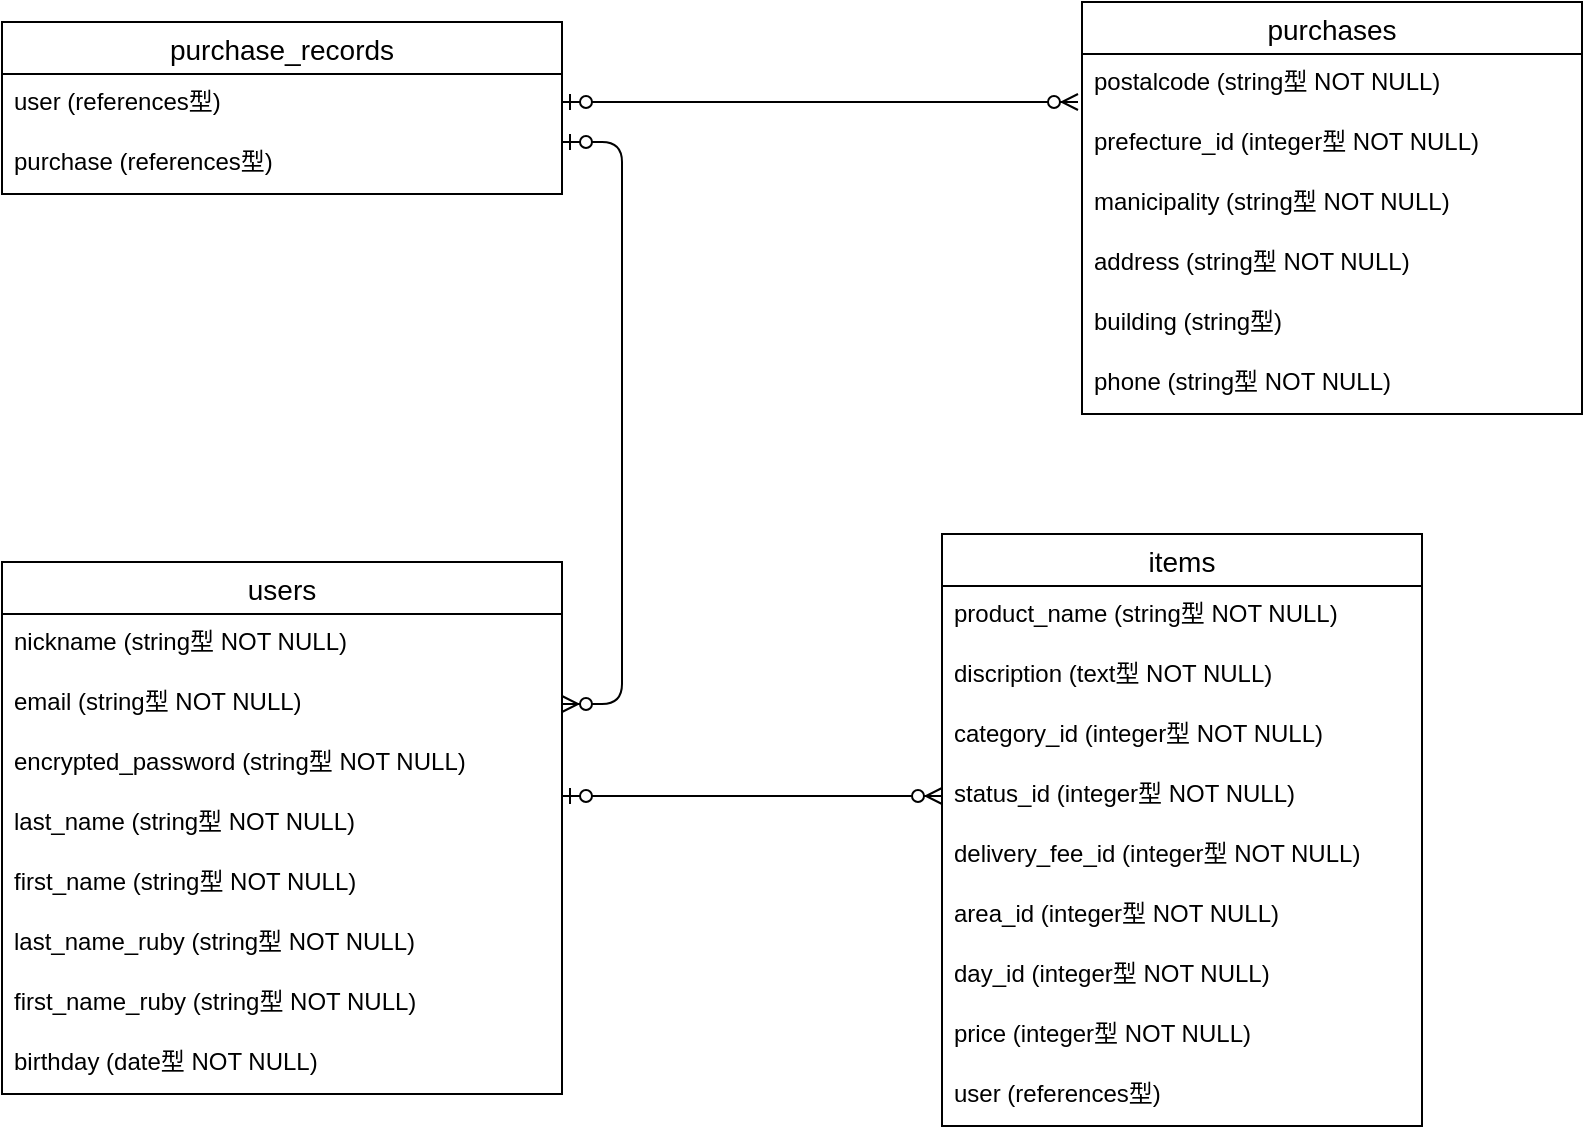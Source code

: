 <mxfile version="13.10.0" type="embed">
    <diagram id="SMdzAueSV4XpBwdWRXLP" name="Page-1">
        <mxGraphModel dx="326" dy="565" grid="1" gridSize="10" guides="1" tooltips="1" connect="1" arrows="1" fold="1" page="1" pageScale="1" pageWidth="827" pageHeight="1169" math="0" shadow="0">
            <root>
                <mxCell id="0"/>
                <mxCell id="1" parent="0"/>
                <mxCell id="dbbhQ2RB2L2WX2T_73J1-14" value="users" style="swimlane;fontStyle=0;childLayout=stackLayout;horizontal=1;startSize=26;horizontalStack=0;resizeParent=1;resizeParentMax=0;resizeLast=0;collapsible=1;marginBottom=0;align=center;fontSize=14;" parent="1" vertex="1">
                    <mxGeometry x="20" y="300" width="280" height="266" as="geometry">
                        <mxRectangle x="100" y="110" width="50" height="26" as="alternateBounds"/>
                    </mxGeometry>
                </mxCell>
                <mxCell id="13" value="nickname (string型 NOT NULL)" style="text;strokeColor=none;fillColor=none;spacingLeft=4;spacingRight=4;overflow=hidden;rotatable=0;points=[[0,0.5],[1,0.5]];portConstraint=eastwest;fontSize=12;" parent="dbbhQ2RB2L2WX2T_73J1-14" vertex="1">
                    <mxGeometry y="26" width="280" height="30" as="geometry"/>
                </mxCell>
                <mxCell id="dbbhQ2RB2L2WX2T_73J1-16" value="email (string型 NOT NULL)" style="text;strokeColor=none;fillColor=none;spacingLeft=4;spacingRight=4;overflow=hidden;rotatable=0;points=[[0,0.5],[1,0.5]];portConstraint=eastwest;fontSize=12;" parent="dbbhQ2RB2L2WX2T_73J1-14" vertex="1">
                    <mxGeometry y="56" width="280" height="30" as="geometry"/>
                </mxCell>
                <mxCell id="dbbhQ2RB2L2WX2T_73J1-17" value="encrypted_password (string型 NOT NULL)" style="text;strokeColor=none;fillColor=none;spacingLeft=4;spacingRight=4;overflow=hidden;rotatable=0;points=[[0,0.5],[1,0.5]];portConstraint=eastwest;fontSize=12;" parent="dbbhQ2RB2L2WX2T_73J1-14" vertex="1">
                    <mxGeometry y="86" width="280" height="30" as="geometry"/>
                </mxCell>
                <mxCell id="dbbhQ2RB2L2WX2T_73J1-18" value="last_name (string型 NOT NULL)" style="text;strokeColor=none;fillColor=none;spacingLeft=4;spacingRight=4;overflow=hidden;rotatable=0;points=[[0,0.5],[1,0.5]];portConstraint=eastwest;fontSize=12;" parent="dbbhQ2RB2L2WX2T_73J1-14" vertex="1">
                    <mxGeometry y="116" width="280" height="30" as="geometry"/>
                </mxCell>
                <mxCell id="18" value="first_name (string型 NOT NULL)" style="text;strokeColor=none;fillColor=none;spacingLeft=4;spacingRight=4;overflow=hidden;rotatable=0;points=[[0,0.5],[1,0.5]];portConstraint=eastwest;fontSize=12;" parent="dbbhQ2RB2L2WX2T_73J1-14" vertex="1">
                    <mxGeometry y="146" width="280" height="30" as="geometry"/>
                </mxCell>
                <mxCell id="19" value="last_name_ruby (string型 NOT NULL)" style="text;strokeColor=none;fillColor=none;spacingLeft=4;spacingRight=4;overflow=hidden;rotatable=0;points=[[0,0.5],[1,0.5]];portConstraint=eastwest;fontSize=12;" parent="dbbhQ2RB2L2WX2T_73J1-14" vertex="1">
                    <mxGeometry y="176" width="280" height="30" as="geometry"/>
                </mxCell>
                <mxCell id="20" value="first_name_ruby (string型 NOT NULL)" style="text;strokeColor=none;fillColor=none;spacingLeft=4;spacingRight=4;overflow=hidden;rotatable=0;points=[[0,0.5],[1,0.5]];portConstraint=eastwest;fontSize=12;" parent="dbbhQ2RB2L2WX2T_73J1-14" vertex="1">
                    <mxGeometry y="206" width="280" height="30" as="geometry"/>
                </mxCell>
                <mxCell id="dbbhQ2RB2L2WX2T_73J1-19" value="birthday (date型 NOT NULL)" style="text;strokeColor=none;fillColor=none;spacingLeft=4;spacingRight=4;overflow=hidden;rotatable=0;points=[[0,0.5],[1,0.5]];portConstraint=eastwest;fontSize=12;" parent="dbbhQ2RB2L2WX2T_73J1-14" vertex="1">
                    <mxGeometry y="236" width="280" height="30" as="geometry"/>
                </mxCell>
                <mxCell id="dbbhQ2RB2L2WX2T_73J1-20" value="items" style="swimlane;fontStyle=0;childLayout=stackLayout;horizontal=1;startSize=26;horizontalStack=0;resizeParent=1;resizeParentMax=0;resizeLast=0;collapsible=1;marginBottom=0;align=center;fontSize=14;" parent="1" vertex="1">
                    <mxGeometry x="490" y="286" width="240" height="296" as="geometry"/>
                </mxCell>
                <mxCell id="dbbhQ2RB2L2WX2T_73J1-21" value="product_name (string型 NOT NULL)" style="text;strokeColor=none;fillColor=none;spacingLeft=4;spacingRight=4;overflow=hidden;rotatable=0;points=[[0,0.5],[1,0.5]];portConstraint=eastwest;fontSize=12;" parent="dbbhQ2RB2L2WX2T_73J1-20" vertex="1">
                    <mxGeometry y="26" width="240" height="30" as="geometry"/>
                </mxCell>
                <mxCell id="dbbhQ2RB2L2WX2T_73J1-22" value="discription (text型 NOT NULL)" style="text;strokeColor=none;fillColor=none;spacingLeft=4;spacingRight=4;overflow=hidden;rotatable=0;points=[[0,0.5],[1,0.5]];portConstraint=eastwest;fontSize=12;" parent="dbbhQ2RB2L2WX2T_73J1-20" vertex="1">
                    <mxGeometry y="56" width="240" height="30" as="geometry"/>
                </mxCell>
                <mxCell id="dbbhQ2RB2L2WX2T_73J1-23" value="category_id (integer型 NOT NULL)" style="text;strokeColor=none;fillColor=none;spacingLeft=4;spacingRight=4;overflow=hidden;rotatable=0;points=[[0,0.5],[1,0.5]];portConstraint=eastwest;fontSize=12;" parent="dbbhQ2RB2L2WX2T_73J1-20" vertex="1">
                    <mxGeometry y="86" width="240" height="30" as="geometry"/>
                </mxCell>
                <mxCell id="dbbhQ2RB2L2WX2T_73J1-24" value="status_id (integer型 NOT NULL)" style="text;strokeColor=none;fillColor=none;spacingLeft=4;spacingRight=4;overflow=hidden;rotatable=0;points=[[0,0.5],[1,0.5]];portConstraint=eastwest;fontSize=12;" parent="dbbhQ2RB2L2WX2T_73J1-20" vertex="1">
                    <mxGeometry y="116" width="240" height="30" as="geometry"/>
                </mxCell>
                <mxCell id="dbbhQ2RB2L2WX2T_73J1-25" value="delivery_fee_id (integer型 NOT NULL)" style="text;strokeColor=none;fillColor=none;spacingLeft=4;spacingRight=4;overflow=hidden;rotatable=0;points=[[0,0.5],[1,0.5]];portConstraint=eastwest;fontSize=12;" parent="dbbhQ2RB2L2WX2T_73J1-20" vertex="1">
                    <mxGeometry y="146" width="240" height="30" as="geometry"/>
                </mxCell>
                <mxCell id="dbbhQ2RB2L2WX2T_73J1-26" value="area_id (integer型 NOT NULL)" style="text;strokeColor=none;fillColor=none;spacingLeft=4;spacingRight=4;overflow=hidden;rotatable=0;points=[[0,0.5],[1,0.5]];portConstraint=eastwest;fontSize=12;" parent="dbbhQ2RB2L2WX2T_73J1-20" vertex="1">
                    <mxGeometry y="176" width="240" height="30" as="geometry"/>
                </mxCell>
                <mxCell id="dbbhQ2RB2L2WX2T_73J1-27" value="day_id (integer型 NOT NULL)" style="text;strokeColor=none;fillColor=none;spacingLeft=4;spacingRight=4;overflow=hidden;rotatable=0;points=[[0,0.5],[1,0.5]];portConstraint=eastwest;fontSize=12;" parent="dbbhQ2RB2L2WX2T_73J1-20" vertex="1">
                    <mxGeometry y="206" width="240" height="30" as="geometry"/>
                </mxCell>
                <mxCell id="dbbhQ2RB2L2WX2T_73J1-28" value="price (integer型 NOT NULL)" style="text;strokeColor=none;fillColor=none;spacingLeft=4;spacingRight=4;overflow=hidden;rotatable=0;points=[[0,0.5],[1,0.5]];portConstraint=eastwest;fontSize=12;" parent="dbbhQ2RB2L2WX2T_73J1-20" vertex="1">
                    <mxGeometry y="236" width="240" height="30" as="geometry"/>
                </mxCell>
                <mxCell id="27" value="user (references型)" style="text;strokeColor=none;fillColor=none;spacingLeft=4;spacingRight=4;overflow=hidden;rotatable=0;points=[[0,0.5],[1,0.5]];portConstraint=eastwest;fontSize=12;" vertex="1" parent="dbbhQ2RB2L2WX2T_73J1-20">
                    <mxGeometry y="266" width="240" height="30" as="geometry"/>
                </mxCell>
                <mxCell id="dbbhQ2RB2L2WX2T_73J1-31" value="purchases" style="swimlane;fontStyle=0;childLayout=stackLayout;horizontal=1;startSize=26;horizontalStack=0;resizeParent=1;resizeParentMax=0;resizeLast=0;collapsible=1;marginBottom=0;align=center;fontSize=14;" parent="1" vertex="1">
                    <mxGeometry x="560" y="20" width="250" height="206" as="geometry"/>
                </mxCell>
                <mxCell id="dbbhQ2RB2L2WX2T_73J1-48" value="postalcode (string型 NOT NULL)" style="text;strokeColor=none;fillColor=none;spacingLeft=4;spacingRight=4;overflow=hidden;rotatable=0;points=[[0,0.5],[1,0.5]];portConstraint=eastwest;fontSize=12;" parent="dbbhQ2RB2L2WX2T_73J1-31" vertex="1">
                    <mxGeometry y="26" width="250" height="30" as="geometry"/>
                </mxCell>
                <mxCell id="dbbhQ2RB2L2WX2T_73J1-49" value="prefecture_id (integer型 NOT NULL)" style="text;strokeColor=none;fillColor=none;spacingLeft=4;spacingRight=4;overflow=hidden;rotatable=0;points=[[0,0.5],[1,0.5]];portConstraint=eastwest;fontSize=12;" parent="dbbhQ2RB2L2WX2T_73J1-31" vertex="1">
                    <mxGeometry y="56" width="250" height="30" as="geometry"/>
                </mxCell>
                <mxCell id="dbbhQ2RB2L2WX2T_73J1-50" value="manicipality (string型 NOT NULL)" style="text;strokeColor=none;fillColor=none;spacingLeft=4;spacingRight=4;overflow=hidden;rotatable=0;points=[[0,0.5],[1,0.5]];portConstraint=eastwest;fontSize=12;" parent="dbbhQ2RB2L2WX2T_73J1-31" vertex="1">
                    <mxGeometry y="86" width="250" height="30" as="geometry"/>
                </mxCell>
                <mxCell id="dbbhQ2RB2L2WX2T_73J1-51" value="address (string型 NOT NULL)" style="text;strokeColor=none;fillColor=none;spacingLeft=4;spacingRight=4;overflow=hidden;rotatable=0;points=[[0,0.5],[1,0.5]];portConstraint=eastwest;fontSize=12;" parent="dbbhQ2RB2L2WX2T_73J1-31" vertex="1">
                    <mxGeometry y="116" width="250" height="30" as="geometry"/>
                </mxCell>
                <mxCell id="dbbhQ2RB2L2WX2T_73J1-52" value="building (string型)" style="text;strokeColor=none;fillColor=none;spacingLeft=4;spacingRight=4;overflow=hidden;rotatable=0;points=[[0,0.5],[1,0.5]];portConstraint=eastwest;fontSize=12;" parent="dbbhQ2RB2L2WX2T_73J1-31" vertex="1">
                    <mxGeometry y="146" width="250" height="30" as="geometry"/>
                </mxCell>
                <mxCell id="dbbhQ2RB2L2WX2T_73J1-53" value="phone (string型 NOT NULL)" style="text;strokeColor=none;fillColor=none;spacingLeft=4;spacingRight=4;overflow=hidden;rotatable=0;points=[[0,0.5],[1,0.5]];portConstraint=eastwest;fontSize=12;" parent="dbbhQ2RB2L2WX2T_73J1-31" vertex="1">
                    <mxGeometry y="176" width="250" height="30" as="geometry"/>
                </mxCell>
                <mxCell id="21" value="purchase_records" style="swimlane;fontStyle=0;childLayout=stackLayout;horizontal=1;startSize=26;horizontalStack=0;resizeParent=1;resizeParentMax=0;resizeLast=0;collapsible=1;marginBottom=0;align=center;fontSize=14;" parent="1" vertex="1">
                    <mxGeometry x="20" y="30" width="280" height="86" as="geometry"/>
                </mxCell>
                <mxCell id="22" value="user (references型)" style="text;strokeColor=none;fillColor=none;spacingLeft=4;spacingRight=4;overflow=hidden;rotatable=0;points=[[0,0.5],[1,0.5]];portConstraint=eastwest;fontSize=12;" parent="21" vertex="1">
                    <mxGeometry y="26" width="280" height="30" as="geometry"/>
                </mxCell>
                <mxCell id="23" value="purchase (references型)" style="text;strokeColor=none;fillColor=none;spacingLeft=4;spacingRight=4;overflow=hidden;rotatable=0;points=[[0,0.5],[1,0.5]];portConstraint=eastwest;fontSize=12;" parent="21" vertex="1">
                    <mxGeometry y="56" width="280" height="30" as="geometry"/>
                </mxCell>
                <mxCell id="24" value="" style="edgeStyle=entityRelationEdgeStyle;fontSize=12;html=1;endArrow=ERzeroToMany;startArrow=ERzeroToOne;entryX=0;entryY=0.5;entryDx=0;entryDy=0;" parent="1" target="dbbhQ2RB2L2WX2T_73J1-24" edge="1">
                    <mxGeometry width="100" height="100" relative="1" as="geometry">
                        <mxPoint x="300" y="417" as="sourcePoint"/>
                        <mxPoint x="400" y="320" as="targetPoint"/>
                    </mxGeometry>
                </mxCell>
                <mxCell id="25" value="" style="edgeStyle=entityRelationEdgeStyle;fontSize=12;html=1;endArrow=ERzeroToMany;startArrow=ERzeroToOne;entryX=1;entryY=0.5;entryDx=0;entryDy=0;" parent="1" target="dbbhQ2RB2L2WX2T_73J1-16" edge="1">
                    <mxGeometry width="100" height="100" relative="1" as="geometry">
                        <mxPoint x="300" y="90" as="sourcePoint"/>
                        <mxPoint x="490" y="90" as="targetPoint"/>
                    </mxGeometry>
                </mxCell>
                <mxCell id="26" value="" style="edgeStyle=entityRelationEdgeStyle;fontSize=12;html=1;endArrow=ERzeroToMany;startArrow=ERzeroToOne;entryX=-0.008;entryY=0.8;entryDx=0;entryDy=0;entryPerimeter=0;" parent="1" target="dbbhQ2RB2L2WX2T_73J1-48" edge="1">
                    <mxGeometry width="100" height="100" relative="1" as="geometry">
                        <mxPoint x="300" y="70" as="sourcePoint"/>
                        <mxPoint x="490" y="70" as="targetPoint"/>
                    </mxGeometry>
                </mxCell>
            </root>
        </mxGraphModel>
    </diagram>
</mxfile>
